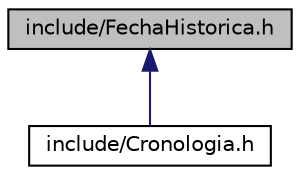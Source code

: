 digraph "include/FechaHistorica.h"
{
  edge [fontname="Helvetica",fontsize="10",labelfontname="Helvetica",labelfontsize="10"];
  node [fontname="Helvetica",fontsize="10",shape=record];
  Node5 [label="include/FechaHistorica.h",height=0.2,width=0.4,color="black", fillcolor="grey75", style="filled", fontcolor="black"];
  Node5 -> Node6 [dir="back",color="midnightblue",fontsize="10",style="solid",fontname="Helvetica"];
  Node6 [label="include/Cronologia.h",height=0.2,width=0.4,color="black", fillcolor="white", style="filled",URL="$Cronologia_8h.html",tooltip="Fichero cabecera del TDA Cronologia. "];
}
